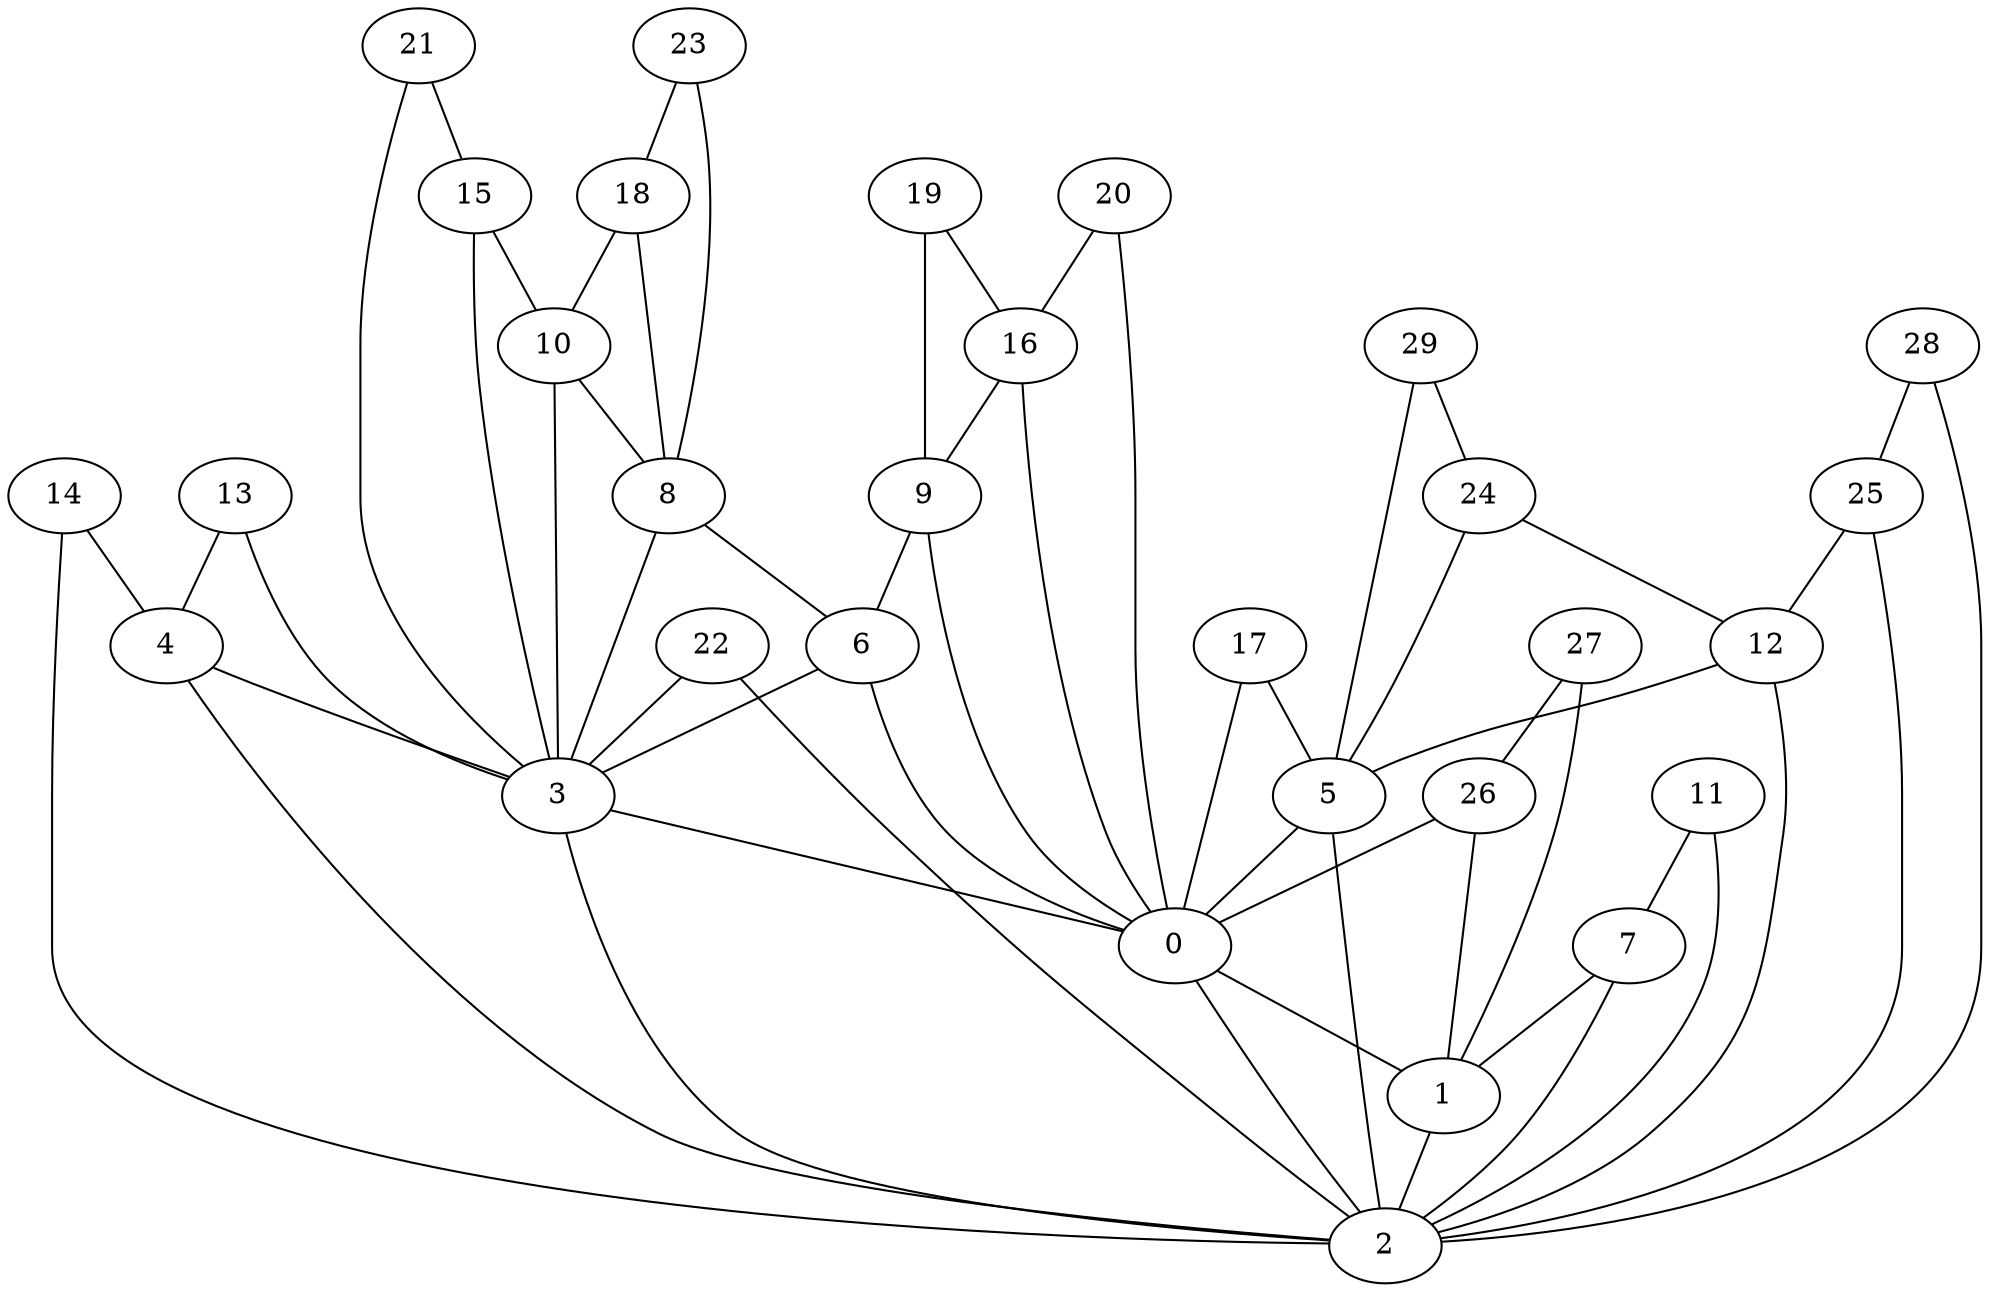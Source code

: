 graph {
	0 [label = 0]
	1 [label = 1]
	2 [label = 2]
	3 [label = 3]
	4 [label = 4]
	5 [label = 5]
	6 [label = 6]
	7 [label = 7]
	8 [label = 8]
	9 [label = 9]
	10 [label = 10]
	11 [label = 11]
	12 [label = 12]
	13 [label = 13]
	14 [label = 14]
	15 [label = 15]
	16 [label = 16]
	17 [label = 17]
	18 [label = 18]
	19 [label = 19]
	20 [label = 20]
	21 [label = 21]
	22 [label = 22]
	23 [label = 23]
	24 [label = 24]
	25 [label = 25]
	26 [label = 26]
	27 [label = 27]
	28 [label = 28]
	29 [label = 29]
	0 -- 1;
	0 -- 2;
	1 -- 2;
	3 -- 0;
	3 -- 2;
	4 -- 3;
	4 -- 2;
	5 -- 0;
	5 -- 2;
	6 -- 3;
	6 -- 0;
	7 -- 1;
	7 -- 2;
	8 -- 6;
	8 -- 3;
	9 -- 6;
	9 -- 0;
	10 -- 8;
	10 -- 3;
	11 -- 7;
	11 -- 2;
	12 -- 5;
	12 -- 2;
	13 -- 4;
	13 -- 3;
	14 -- 4;
	14 -- 2;
	15 -- 10;
	15 -- 3;
	16 -- 9;
	16 -- 0;
	17 -- 5;
	17 -- 0;
	18 -- 10;
	18 -- 8;
	19 -- 16;
	19 -- 9;
	20 -- 16;
	20 -- 0;
	21 -- 15;
	21 -- 3;
	22 -- 3;
	22 -- 2;
	23 -- 18;
	23 -- 8;
	24 -- 12;
	24 -- 5;
	25 -- 12;
	25 -- 2;
	26 -- 0;
	26 -- 1;
	27 -- 26;
	27 -- 1;
	28 -- 25;
	28 -- 2;
	29 -- 24;
	29 -- 5;
}
